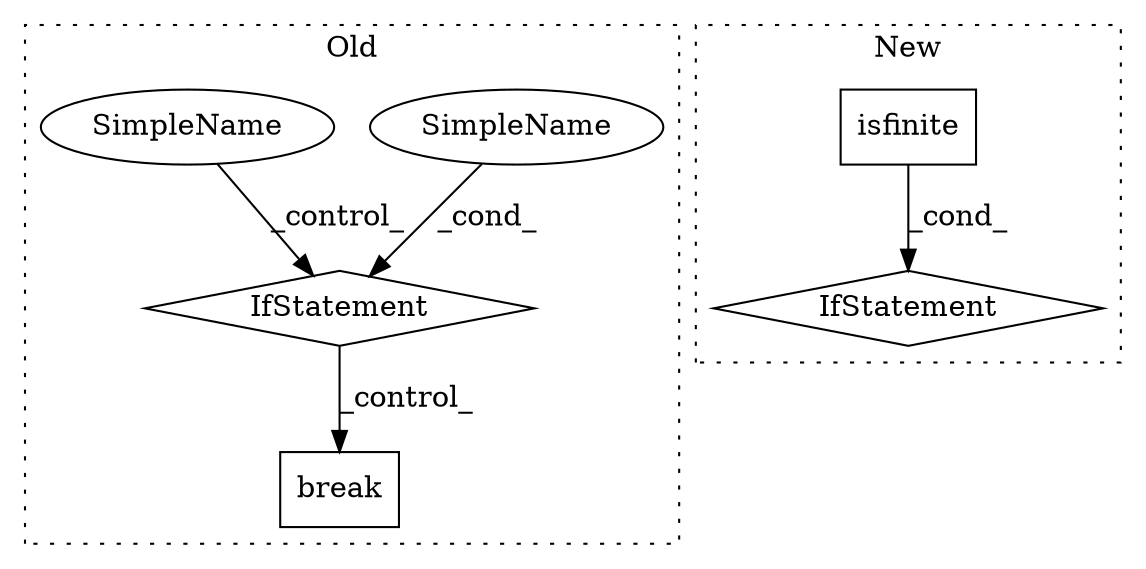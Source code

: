 digraph G {
subgraph cluster0 {
1 [label="break" a="10" s="1880" l="6" shape="box"];
4 [label="IfStatement" a="25" s="1816,1835" l="4,2" shape="diamond"];
5 [label="SimpleName" a="42" s="" l="" shape="ellipse"];
6 [label="SimpleName" a="42" s="" l="" shape="ellipse"];
label = "Old";
style="dotted";
}
subgraph cluster1 {
2 [label="isfinite" a="32" s="1842,1872" l="9,1" shape="box"];
3 [label="IfStatement" a="25" s="1803,1874" l="4,2" shape="diamond"];
label = "New";
style="dotted";
}
2 -> 3 [label="_cond_"];
4 -> 1 [label="_control_"];
5 -> 4 [label="_cond_"];
6 -> 4 [label="_control_"];
}